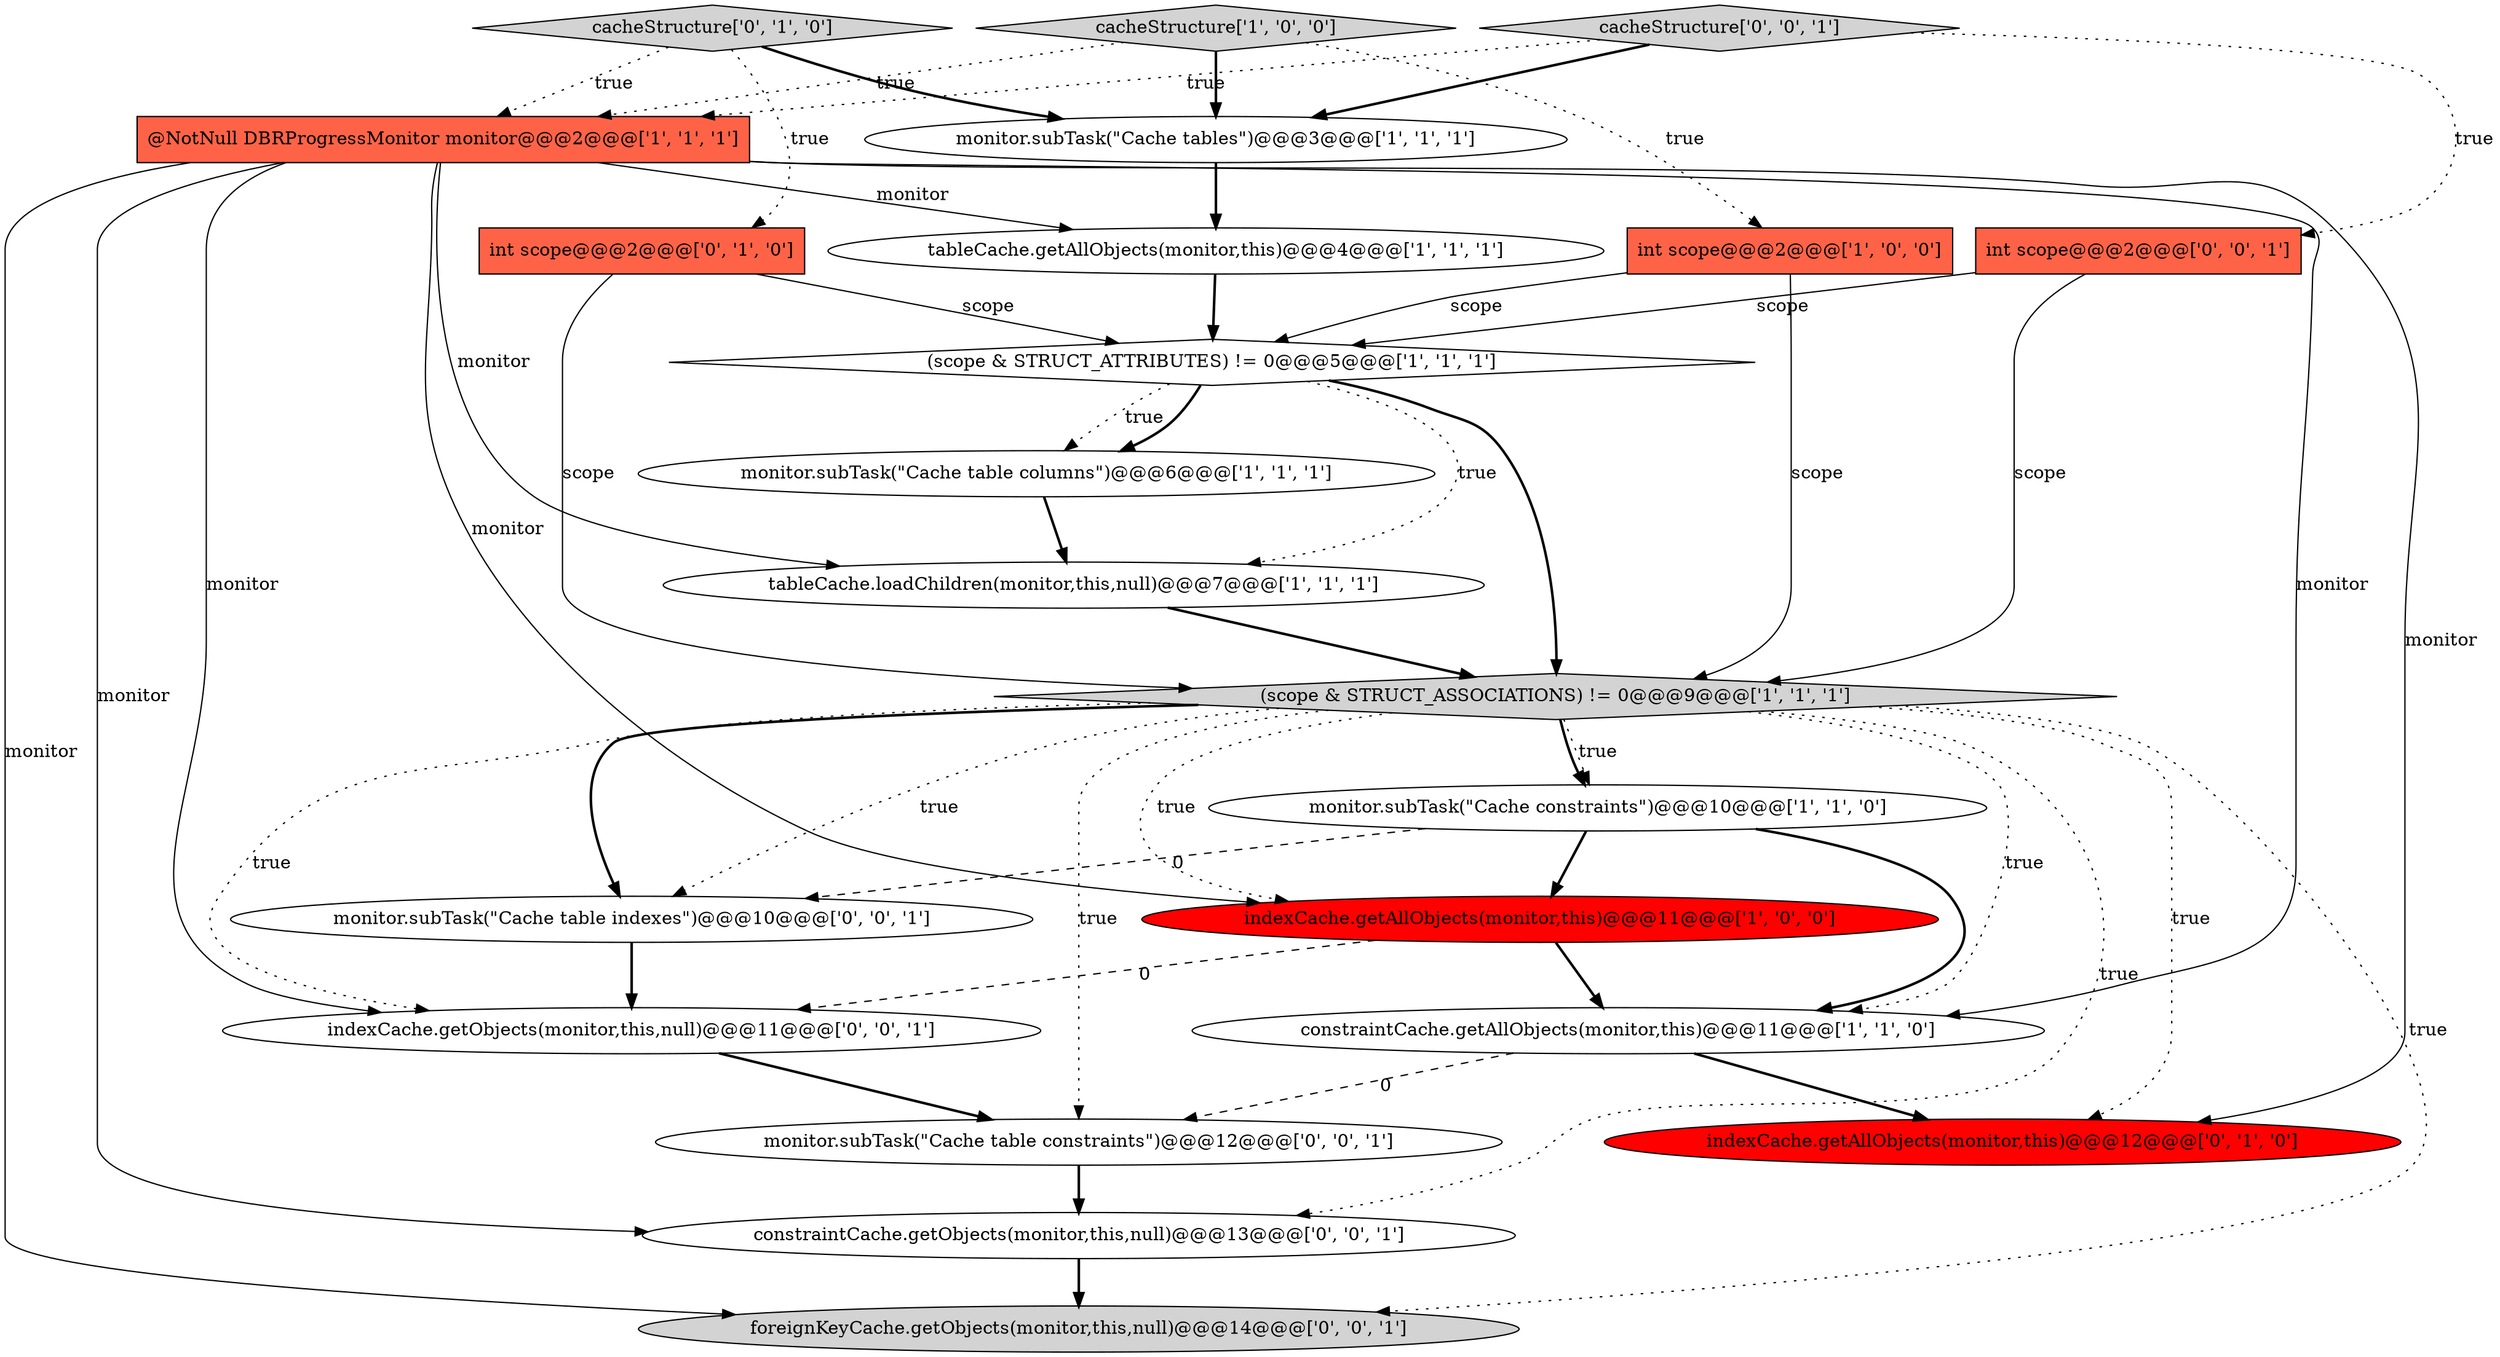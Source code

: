 digraph {
17 [style = filled, label = "cacheStructure['0', '0', '1']", fillcolor = lightgray, shape = diamond image = "AAA0AAABBB3BBB"];
3 [style = filled, label = "tableCache.loadChildren(monitor,this,null)@@@7@@@['1', '1', '1']", fillcolor = white, shape = ellipse image = "AAA0AAABBB1BBB"];
12 [style = filled, label = "int scope@@@2@@@['0', '1', '0']", fillcolor = tomato, shape = box image = "AAA0AAABBB2BBB"];
5 [style = filled, label = "monitor.subTask(\"Cache tables\")@@@3@@@['1', '1', '1']", fillcolor = white, shape = ellipse image = "AAA0AAABBB1BBB"];
19 [style = filled, label = "monitor.subTask(\"Cache table constraints\")@@@12@@@['0', '0', '1']", fillcolor = white, shape = ellipse image = "AAA0AAABBB3BBB"];
6 [style = filled, label = "monitor.subTask(\"Cache constraints\")@@@10@@@['1', '1', '0']", fillcolor = white, shape = ellipse image = "AAA0AAABBB1BBB"];
8 [style = filled, label = "@NotNull DBRProgressMonitor monitor@@@2@@@['1', '1', '1']", fillcolor = tomato, shape = box image = "AAA0AAABBB1BBB"];
0 [style = filled, label = "(scope & STRUCT_ATTRIBUTES) != 0@@@5@@@['1', '1', '1']", fillcolor = white, shape = diamond image = "AAA0AAABBB1BBB"];
7 [style = filled, label = "cacheStructure['1', '0', '0']", fillcolor = lightgray, shape = diamond image = "AAA0AAABBB1BBB"];
4 [style = filled, label = "tableCache.getAllObjects(monitor,this)@@@4@@@['1', '1', '1']", fillcolor = white, shape = ellipse image = "AAA0AAABBB1BBB"];
14 [style = filled, label = "cacheStructure['0', '1', '0']", fillcolor = lightgray, shape = diamond image = "AAA0AAABBB2BBB"];
15 [style = filled, label = "int scope@@@2@@@['0', '0', '1']", fillcolor = tomato, shape = box image = "AAA0AAABBB3BBB"];
18 [style = filled, label = "constraintCache.getObjects(monitor,this,null)@@@13@@@['0', '0', '1']", fillcolor = white, shape = ellipse image = "AAA0AAABBB3BBB"];
9 [style = filled, label = "(scope & STRUCT_ASSOCIATIONS) != 0@@@9@@@['1', '1', '1']", fillcolor = lightgray, shape = diamond image = "AAA0AAABBB1BBB"];
1 [style = filled, label = "int scope@@@2@@@['1', '0', '0']", fillcolor = tomato, shape = box image = "AAA0AAABBB1BBB"];
11 [style = filled, label = "indexCache.getAllObjects(monitor,this)@@@11@@@['1', '0', '0']", fillcolor = red, shape = ellipse image = "AAA1AAABBB1BBB"];
2 [style = filled, label = "constraintCache.getAllObjects(monitor,this)@@@11@@@['1', '1', '0']", fillcolor = white, shape = ellipse image = "AAA0AAABBB1BBB"];
10 [style = filled, label = "monitor.subTask(\"Cache table columns\")@@@6@@@['1', '1', '1']", fillcolor = white, shape = ellipse image = "AAA0AAABBB1BBB"];
21 [style = filled, label = "indexCache.getObjects(monitor,this,null)@@@11@@@['0', '0', '1']", fillcolor = white, shape = ellipse image = "AAA0AAABBB3BBB"];
13 [style = filled, label = "indexCache.getAllObjects(monitor,this)@@@12@@@['0', '1', '0']", fillcolor = red, shape = ellipse image = "AAA1AAABBB2BBB"];
16 [style = filled, label = "monitor.subTask(\"Cache table indexes\")@@@10@@@['0', '0', '1']", fillcolor = white, shape = ellipse image = "AAA0AAABBB3BBB"];
20 [style = filled, label = "foreignKeyCache.getObjects(monitor,this,null)@@@14@@@['0', '0', '1']", fillcolor = lightgray, shape = ellipse image = "AAA0AAABBB3BBB"];
8->4 [style = solid, label="monitor"];
15->9 [style = solid, label="scope"];
0->9 [style = bold, label=""];
19->18 [style = bold, label=""];
17->5 [style = bold, label=""];
2->19 [style = dashed, label="0"];
14->12 [style = dotted, label="true"];
21->19 [style = bold, label=""];
0->10 [style = dotted, label="true"];
8->11 [style = solid, label="monitor"];
9->11 [style = dotted, label="true"];
14->5 [style = bold, label=""];
8->20 [style = solid, label="monitor"];
15->0 [style = solid, label="scope"];
10->3 [style = bold, label=""];
12->0 [style = solid, label="scope"];
9->21 [style = dotted, label="true"];
8->3 [style = solid, label="monitor"];
9->6 [style = dotted, label="true"];
1->9 [style = solid, label="scope"];
11->2 [style = bold, label=""];
9->16 [style = bold, label=""];
9->6 [style = bold, label=""];
4->0 [style = bold, label=""];
2->13 [style = bold, label=""];
6->2 [style = bold, label=""];
3->9 [style = bold, label=""];
17->8 [style = dotted, label="true"];
18->20 [style = bold, label=""];
0->10 [style = bold, label=""];
7->5 [style = bold, label=""];
9->19 [style = dotted, label="true"];
17->15 [style = dotted, label="true"];
6->16 [style = dashed, label="0"];
8->18 [style = solid, label="monitor"];
8->21 [style = solid, label="monitor"];
16->21 [style = bold, label=""];
6->11 [style = bold, label=""];
9->2 [style = dotted, label="true"];
5->4 [style = bold, label=""];
9->13 [style = dotted, label="true"];
9->20 [style = dotted, label="true"];
14->8 [style = dotted, label="true"];
9->18 [style = dotted, label="true"];
12->9 [style = solid, label="scope"];
0->3 [style = dotted, label="true"];
8->2 [style = solid, label="monitor"];
9->16 [style = dotted, label="true"];
7->1 [style = dotted, label="true"];
7->8 [style = dotted, label="true"];
11->21 [style = dashed, label="0"];
8->13 [style = solid, label="monitor"];
1->0 [style = solid, label="scope"];
}
